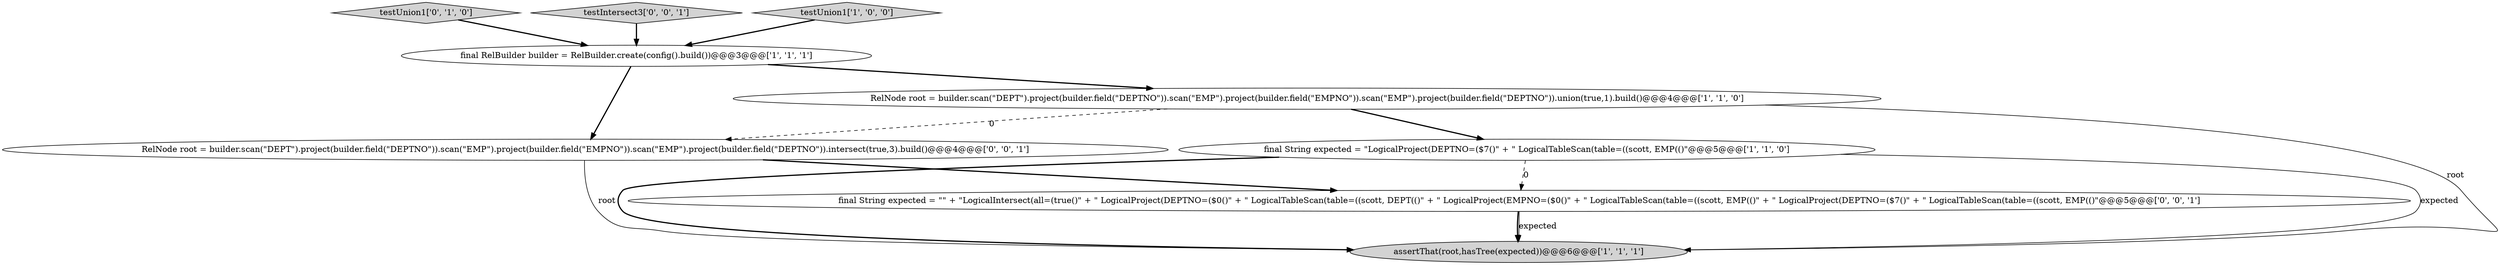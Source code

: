 digraph {
5 [style = filled, label = "testUnion1['0', '1', '0']", fillcolor = lightgray, shape = diamond image = "AAA0AAABBB2BBB"];
6 [style = filled, label = "testIntersect3['0', '0', '1']", fillcolor = lightgray, shape = diamond image = "AAA0AAABBB3BBB"];
0 [style = filled, label = "final RelBuilder builder = RelBuilder.create(config().build())@@@3@@@['1', '1', '1']", fillcolor = white, shape = ellipse image = "AAA0AAABBB1BBB"];
7 [style = filled, label = "final String expected = \"\" + \"LogicalIntersect(all=(true()\" + \" LogicalProject(DEPTNO=($0()\" + \" LogicalTableScan(table=((scott, DEPT(()\" + \" LogicalProject(EMPNO=($0()\" + \" LogicalTableScan(table=((scott, EMP(()\" + \" LogicalProject(DEPTNO=($7()\" + \" LogicalTableScan(table=((scott, EMP(()\"@@@5@@@['0', '0', '1']", fillcolor = white, shape = ellipse image = "AAA0AAABBB3BBB"];
1 [style = filled, label = "final String expected = \"LogicalProject(DEPTNO=($7()\" + \" LogicalTableScan(table=((scott, EMP(()\"@@@5@@@['1', '1', '0']", fillcolor = white, shape = ellipse image = "AAA0AAABBB1BBB"];
8 [style = filled, label = "RelNode root = builder.scan(\"DEPT\").project(builder.field(\"DEPTNO\")).scan(\"EMP\").project(builder.field(\"EMPNO\")).scan(\"EMP\").project(builder.field(\"DEPTNO\")).intersect(true,3).build()@@@4@@@['0', '0', '1']", fillcolor = white, shape = ellipse image = "AAA0AAABBB3BBB"];
2 [style = filled, label = "RelNode root = builder.scan(\"DEPT\").project(builder.field(\"DEPTNO\")).scan(\"EMP\").project(builder.field(\"EMPNO\")).scan(\"EMP\").project(builder.field(\"DEPTNO\")).union(true,1).build()@@@4@@@['1', '1', '0']", fillcolor = white, shape = ellipse image = "AAA0AAABBB1BBB"];
3 [style = filled, label = "assertThat(root,hasTree(expected))@@@6@@@['1', '1', '1']", fillcolor = lightgray, shape = ellipse image = "AAA0AAABBB1BBB"];
4 [style = filled, label = "testUnion1['1', '0', '0']", fillcolor = lightgray, shape = diamond image = "AAA0AAABBB1BBB"];
1->3 [style = bold, label=""];
2->3 [style = solid, label="root"];
6->0 [style = bold, label=""];
1->7 [style = dashed, label="0"];
8->3 [style = solid, label="root"];
5->0 [style = bold, label=""];
1->3 [style = solid, label="expected"];
2->8 [style = dashed, label="0"];
7->3 [style = solid, label="expected"];
2->1 [style = bold, label=""];
7->3 [style = bold, label=""];
8->7 [style = bold, label=""];
4->0 [style = bold, label=""];
0->2 [style = bold, label=""];
0->8 [style = bold, label=""];
}
